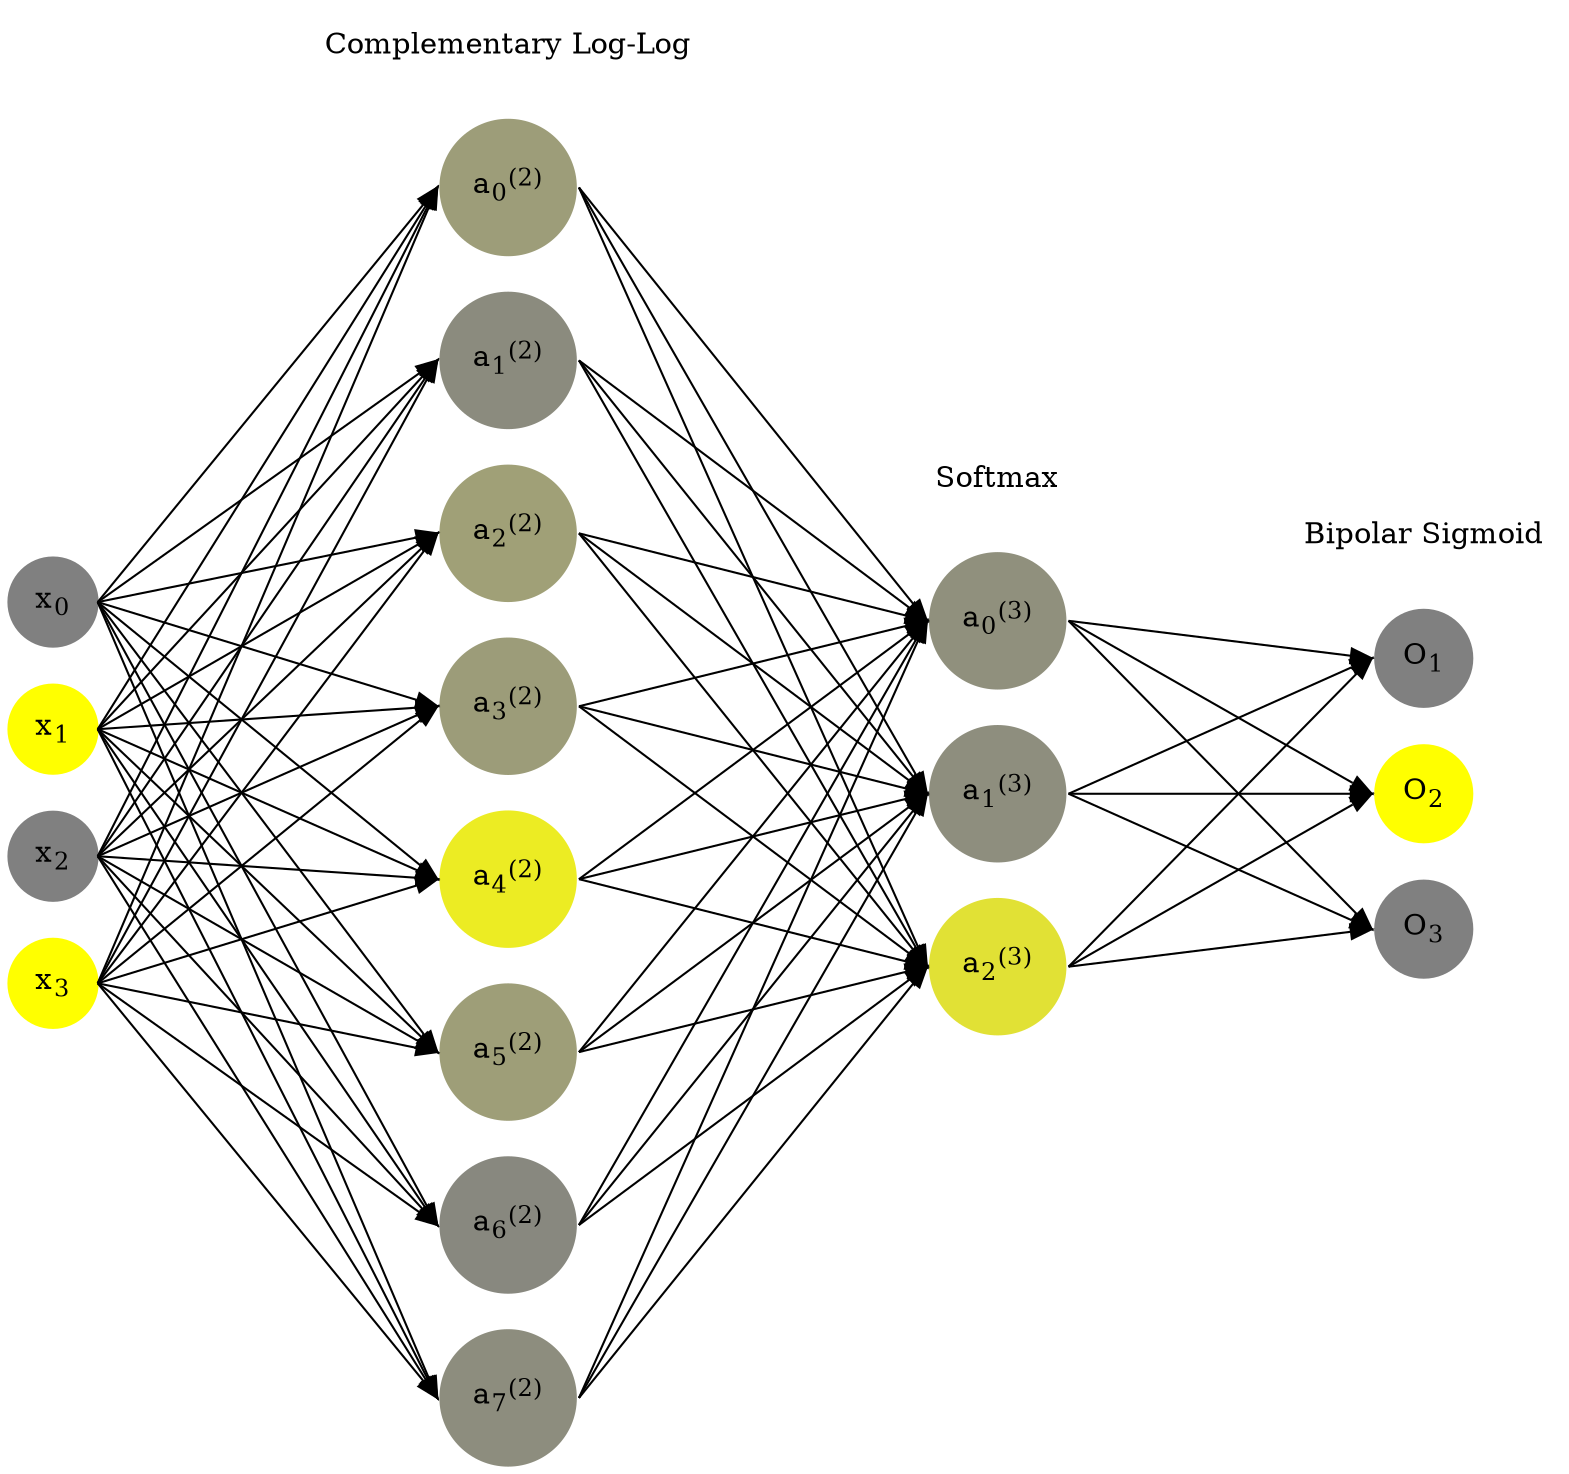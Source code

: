 digraph G {
	rankdir = LR;
	splines=false;
	edge[style=invis];
	ranksep= 1.4;
	{
	node [shape=circle, color="0.1667, 0.0, 0.5", style=filled, fillcolor="0.1667, 0.0, 0.5"];
	x0 [label=<x<sub>0</sub>>];
	}
	{
	node [shape=circle, color="0.1667, 1.0, 1.0", style=filled, fillcolor="0.1667, 1.0, 1.0"];
	x1 [label=<x<sub>1</sub>>];
	}
	{
	node [shape=circle, color="0.1667, 0.0, 0.5", style=filled, fillcolor="0.1667, 0.0, 0.5"];
	x2 [label=<x<sub>2</sub>>];
	}
	{
	node [shape=circle, color="0.1667, 1.0, 1.0", style=filled, fillcolor="0.1667, 1.0, 1.0"];
	x3 [label=<x<sub>3</sub>>];
	}
	{
	node [shape=circle, color="0.1667, 0.233604, 0.616802", style=filled, fillcolor="0.1667, 0.233604, 0.616802"];
	a02 [label=<a<sub>0</sub><sup>(2)</sup>>];
	}
	{
	node [shape=circle, color="0.1667, 0.092863, 0.546431", style=filled, fillcolor="0.1667, 0.092863, 0.546431"];
	a12 [label=<a<sub>1</sub><sup>(2)</sup>>];
	}
	{
	node [shape=circle, color="0.1667, 0.257713, 0.628856", style=filled, fillcolor="0.1667, 0.257713, 0.628856"];
	a22 [label=<a<sub>2</sub><sup>(2)</sup>>];
	}
	{
	node [shape=circle, color="0.1667, 0.222526, 0.611263", style=filled, fillcolor="0.1667, 0.222526, 0.611263"];
	a32 [label=<a<sub>3</sub><sup>(2)</sup>>];
	}
	{
	node [shape=circle, color="0.1667, 0.848604, 0.924302", style=filled, fillcolor="0.1667, 0.848604, 0.924302"];
	a42 [label=<a<sub>4</sub><sup>(2)</sup>>];
	}
	{
	node [shape=circle, color="0.1667, 0.241842, 0.620921", style=filled, fillcolor="0.1667, 0.241842, 0.620921"];
	a52 [label=<a<sub>5</sub><sup>(2)</sup>>];
	}
	{
	node [shape=circle, color="0.1667, 0.068512, 0.534256", style=filled, fillcolor="0.1667, 0.068512, 0.534256"];
	a62 [label=<a<sub>6</sub><sup>(2)</sup>>];
	}
	{
	node [shape=circle, color="0.1667, 0.104696, 0.552348", style=filled, fillcolor="0.1667, 0.104696, 0.552348"];
	a72 [label=<a<sub>7</sub><sup>(2)</sup>>];
	}
	{
	node [shape=circle, color="0.1667, 0.126326, 0.563163", style=filled, fillcolor="0.1667, 0.126326, 0.563163"];
	a03 [label=<a<sub>0</sub><sup>(3)</sup>>];
	}
	{
	node [shape=circle, color="0.1667, 0.113320, 0.556660", style=filled, fillcolor="0.1667, 0.113320, 0.556660"];
	a13 [label=<a<sub>1</sub><sup>(3)</sup>>];
	}
	{
	node [shape=circle, color="0.1667, 0.760354, 0.880177", style=filled, fillcolor="0.1667, 0.760354, 0.880177"];
	a23 [label=<a<sub>2</sub><sup>(3)</sup>>];
	}
	{
	node [shape=circle, color="0.1667, 0.0, 0.5", style=filled, fillcolor="0.1667, 0.0, 0.5"];
	O1 [label=<O<sub>1</sub>>];
	}
	{
	node [shape=circle, color="0.1667, 1.0, 1.0", style=filled, fillcolor="0.1667, 1.0, 1.0"];
	O2 [label=<O<sub>2</sub>>];
	}
	{
	node [shape=circle, color="0.1667, 0.0, 0.5", style=filled, fillcolor="0.1667, 0.0, 0.5"];
	O3 [label=<O<sub>3</sub>>];
	}
	{
	rank=same;
	x0->x1->x2->x3;
	}
	{
	rank=same;
	a02->a12->a22->a32->a42->a52->a62->a72;
	}
	{
	rank=same;
	a03->a13->a23;
	}
	{
	rank=same;
	O1->O2->O3;
	}
	l1 [shape=plaintext,label="Complementary Log-Log"];
	l1->a02;
	{rank=same; l1;a02};
	l2 [shape=plaintext,label="Softmax"];
	l2->a03;
	{rank=same; l2;a03};
	l3 [shape=plaintext,label="Bipolar Sigmoid"];
	l3->O1;
	{rank=same; l3;O1};
edge[style=solid, tailport=e, headport=w];
	{x0;x1;x2;x3} -> {a02;a12;a22;a32;a42;a52;a62;a72};
	{a02;a12;a22;a32;a42;a52;a62;a72} -> {a03;a13;a23};
	{a03;a13;a23} -> {O1,O2,O3};
}